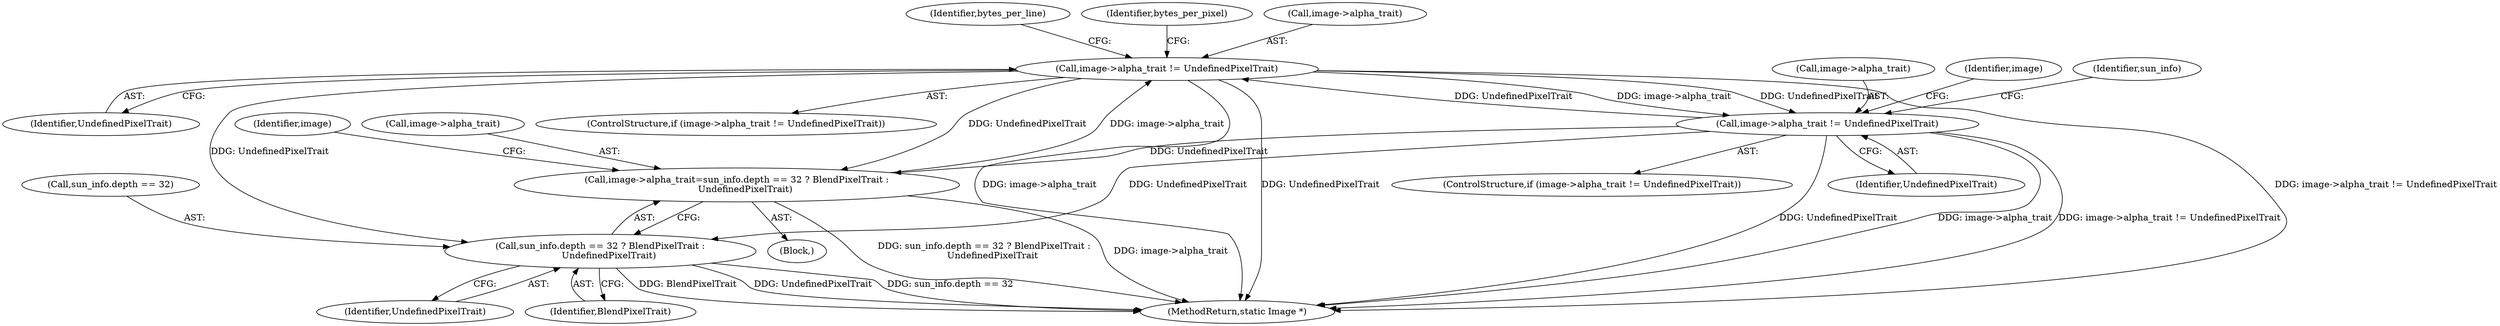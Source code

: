 digraph "0_ImageMagick_78f82d9d1c2944725a279acd573a22168dc6e22a@pointer" {
"1001348" [label="(Call,image->alpha_trait != UndefinedPixelTrait)"];
"1000703" [label="(Call,image->alpha_trait=sun_info.depth == 32 ? BlendPixelTrait :\n      UndefinedPixelTrait)"];
"1001455" [label="(Call,image->alpha_trait != UndefinedPixelTrait)"];
"1001348" [label="(Call,image->alpha_trait != UndefinedPixelTrait)"];
"1000707" [label="(Call,sun_info.depth == 32 ? BlendPixelTrait :\n      UndefinedPixelTrait)"];
"1001348" [label="(Call,image->alpha_trait != UndefinedPixelTrait)"];
"1001357" [label="(Identifier,bytes_per_line)"];
"1000703" [label="(Call,image->alpha_trait=sun_info.depth == 32 ? BlendPixelTrait :\n      UndefinedPixelTrait)"];
"1000210" [label="(Block,)"];
"1001354" [label="(Identifier,bytes_per_pixel)"];
"1000714" [label="(Identifier,UndefinedPixelTrait)"];
"1000708" [label="(Call,sun_info.depth == 32)"];
"1000707" [label="(Call,sun_info.depth == 32 ? BlendPixelTrait :\n      UndefinedPixelTrait)"];
"1001352" [label="(Identifier,UndefinedPixelTrait)"];
"1000704" [label="(Call,image->alpha_trait)"];
"1000717" [label="(Identifier,image)"];
"1001733" [label="(MethodReturn,static Image *)"];
"1001459" [label="(Identifier,UndefinedPixelTrait)"];
"1001456" [label="(Call,image->alpha_trait)"];
"1001454" [label="(ControlStructure,if (image->alpha_trait != UndefinedPixelTrait))"];
"1000713" [label="(Identifier,BlendPixelTrait)"];
"1001455" [label="(Call,image->alpha_trait != UndefinedPixelTrait)"];
"1001461" [label="(Identifier,image)"];
"1001347" [label="(ControlStructure,if (image->alpha_trait != UndefinedPixelTrait))"];
"1001470" [label="(Identifier,sun_info)"];
"1001349" [label="(Call,image->alpha_trait)"];
"1001348" -> "1001347"  [label="AST: "];
"1001348" -> "1001352"  [label="CFG: "];
"1001349" -> "1001348"  [label="AST: "];
"1001352" -> "1001348"  [label="AST: "];
"1001354" -> "1001348"  [label="CFG: "];
"1001357" -> "1001348"  [label="CFG: "];
"1001348" -> "1001733"  [label="DDG: image->alpha_trait"];
"1001348" -> "1001733"  [label="DDG: UndefinedPixelTrait"];
"1001348" -> "1001733"  [label="DDG: image->alpha_trait != UndefinedPixelTrait"];
"1001348" -> "1000703"  [label="DDG: UndefinedPixelTrait"];
"1001348" -> "1000707"  [label="DDG: UndefinedPixelTrait"];
"1000703" -> "1001348"  [label="DDG: image->alpha_trait"];
"1001455" -> "1001348"  [label="DDG: UndefinedPixelTrait"];
"1001348" -> "1001455"  [label="DDG: image->alpha_trait"];
"1001348" -> "1001455"  [label="DDG: UndefinedPixelTrait"];
"1000703" -> "1000210"  [label="AST: "];
"1000703" -> "1000707"  [label="CFG: "];
"1000704" -> "1000703"  [label="AST: "];
"1000707" -> "1000703"  [label="AST: "];
"1000717" -> "1000703"  [label="CFG: "];
"1000703" -> "1001733"  [label="DDG: sun_info.depth == 32 ? BlendPixelTrait :\n      UndefinedPixelTrait"];
"1000703" -> "1001733"  [label="DDG: image->alpha_trait"];
"1001455" -> "1000703"  [label="DDG: UndefinedPixelTrait"];
"1001455" -> "1001454"  [label="AST: "];
"1001455" -> "1001459"  [label="CFG: "];
"1001456" -> "1001455"  [label="AST: "];
"1001459" -> "1001455"  [label="AST: "];
"1001461" -> "1001455"  [label="CFG: "];
"1001470" -> "1001455"  [label="CFG: "];
"1001455" -> "1001733"  [label="DDG: UndefinedPixelTrait"];
"1001455" -> "1001733"  [label="DDG: image->alpha_trait"];
"1001455" -> "1001733"  [label="DDG: image->alpha_trait != UndefinedPixelTrait"];
"1001455" -> "1000707"  [label="DDG: UndefinedPixelTrait"];
"1000707" -> "1000713"  [label="CFG: "];
"1000707" -> "1000714"  [label="CFG: "];
"1000708" -> "1000707"  [label="AST: "];
"1000713" -> "1000707"  [label="AST: "];
"1000714" -> "1000707"  [label="AST: "];
"1000707" -> "1001733"  [label="DDG: UndefinedPixelTrait"];
"1000707" -> "1001733"  [label="DDG: sun_info.depth == 32"];
"1000707" -> "1001733"  [label="DDG: BlendPixelTrait"];
}
